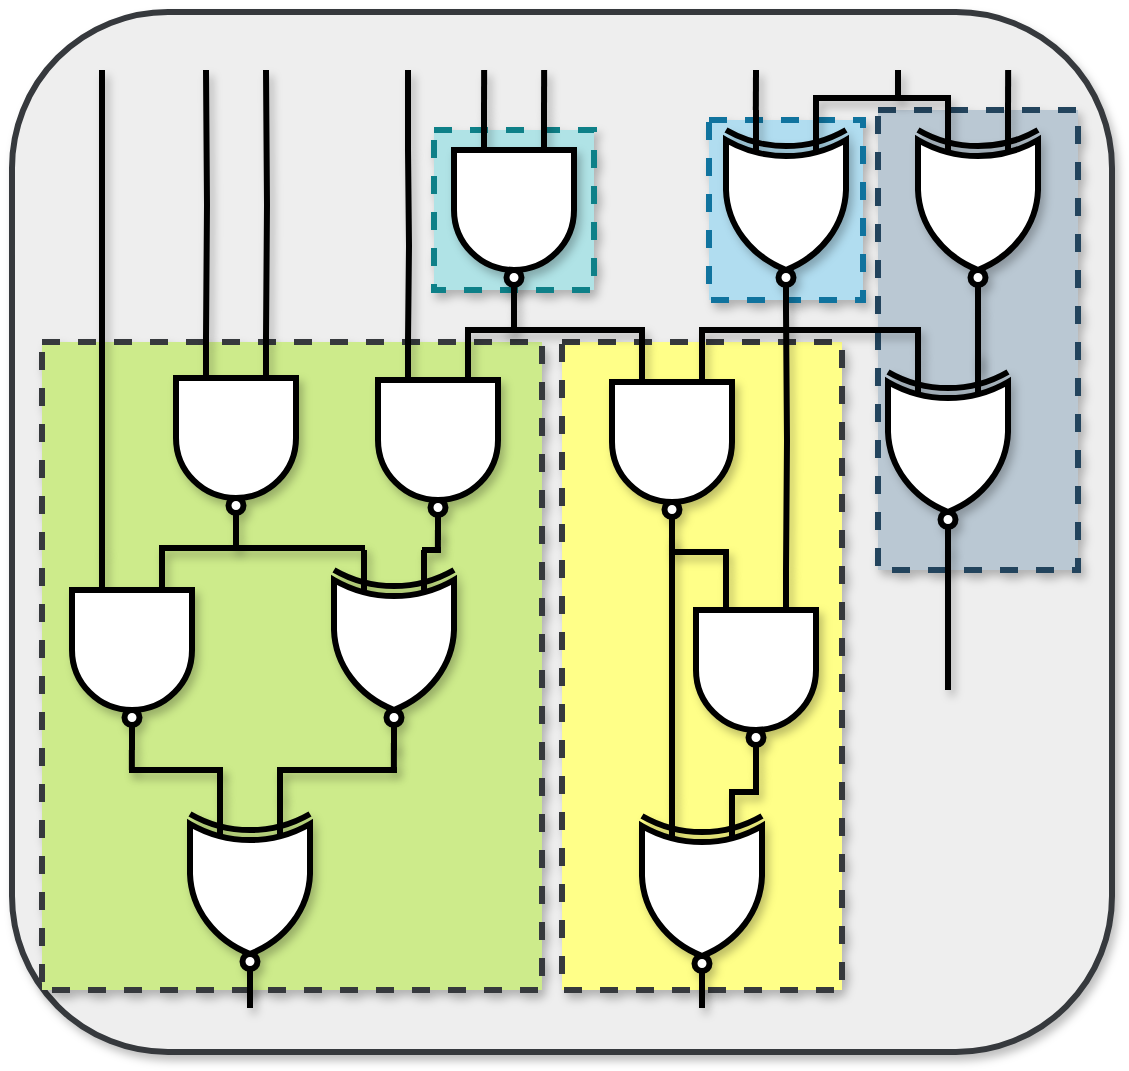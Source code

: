 <mxfile version="24.7.6">
  <diagram name="第 1 页" id="54Ioh9Ds5pnt8WXAeM8K">
    <mxGraphModel dx="1698" dy="1345" grid="1" gridSize="10" guides="1" tooltips="1" connect="1" arrows="1" fold="1" page="1" pageScale="1" pageWidth="600" pageHeight="550" math="0" shadow="0">
      <root>
        <mxCell id="0" />
        <mxCell id="1" parent="0" />
        <mxCell id="1KDJxvMvkZy1IDM3iAfp-2" value="" style="rounded=1;whiteSpace=wrap;html=1;shadow=1;strokeWidth=3;fillColor=#eeeeee;strokeColor=#36393d;" vertex="1" parent="1">
          <mxGeometry x="625" y="7" width="550" height="520" as="geometry" />
        </mxCell>
        <mxCell id="1KDJxvMvkZy1IDM3iAfp-3" value="" style="rounded=0;whiteSpace=wrap;html=1;dashed=1;strokeWidth=3;fillColor=#bac8d3;strokeColor=#23445d;shadow=1;" vertex="1" parent="1">
          <mxGeometry x="1058" y="56" width="100" height="230" as="geometry" />
        </mxCell>
        <mxCell id="1KDJxvMvkZy1IDM3iAfp-4" value="" style="rounded=0;whiteSpace=wrap;html=1;dashed=1;strokeWidth=3;fillColor=#ffff88;strokeColor=#36393d;shadow=1;" vertex="1" parent="1">
          <mxGeometry x="900" y="172" width="140" height="324" as="geometry" />
        </mxCell>
        <mxCell id="1KDJxvMvkZy1IDM3iAfp-5" value="" style="rounded=0;whiteSpace=wrap;html=1;dashed=1;strokeWidth=3;fillColor=#cdeb8b;strokeColor=#36393d;shadow=1;" vertex="1" parent="1">
          <mxGeometry x="640" y="172" width="250" height="324" as="geometry" />
        </mxCell>
        <mxCell id="1KDJxvMvkZy1IDM3iAfp-6" value="" style="group;shadow=1;" vertex="1" connectable="0" parent="1">
          <mxGeometry x="655" y="36" width="500" height="463" as="geometry" />
        </mxCell>
        <mxCell id="1KDJxvMvkZy1IDM3iAfp-7" value="" style="rounded=0;whiteSpace=wrap;html=1;dashed=1;strokeWidth=3;fillColor=#b1ddf0;strokeColor=#10739e;shadow=1;" vertex="1" parent="1KDJxvMvkZy1IDM3iAfp-6">
          <mxGeometry x="318.5" y="25" width="77" height="90" as="geometry" />
        </mxCell>
        <mxCell id="1KDJxvMvkZy1IDM3iAfp-8" value="" style="rounded=0;whiteSpace=wrap;html=1;dashed=1;strokeWidth=3;fillColor=#b0e3e6;strokeColor=#0e8088;shadow=1;" vertex="1" parent="1KDJxvMvkZy1IDM3iAfp-6">
          <mxGeometry x="181" y="30" width="80" height="80" as="geometry" />
        </mxCell>
        <mxCell id="1KDJxvMvkZy1IDM3iAfp-9" value="" style="verticalLabelPosition=bottom;shadow=1;dashed=0;align=center;html=1;verticalAlign=top;shape=mxgraph.electrical.logic_gates.logic_gate;operation=xor;negating=1;negSize=0.15;strokeWidth=3;direction=south;" vertex="1" parent="1KDJxvMvkZy1IDM3iAfp-6">
          <mxGeometry x="131" y="240" width="60" height="100" as="geometry" />
        </mxCell>
        <mxCell id="1KDJxvMvkZy1IDM3iAfp-10" value="" style="verticalLabelPosition=bottom;shadow=1;dashed=0;align=center;html=1;verticalAlign=top;shape=mxgraph.electrical.logic_gates.logic_gate;operation=and;negating=1;negSize=0.15;strokeWidth=3;direction=south;" vertex="1" parent="1KDJxvMvkZy1IDM3iAfp-6">
          <mxGeometry y="240" width="60" height="100" as="geometry" />
        </mxCell>
        <mxCell id="1KDJxvMvkZy1IDM3iAfp-11" value="" style="verticalLabelPosition=bottom;shadow=1;dashed=0;align=center;html=1;verticalAlign=top;shape=mxgraph.electrical.logic_gates.logic_gate;operation=and;negating=1;negSize=0.15;strokeWidth=3;direction=south;" vertex="1" parent="1KDJxvMvkZy1IDM3iAfp-6">
          <mxGeometry x="52" y="134" width="60" height="100" as="geometry" />
        </mxCell>
        <mxCell id="1KDJxvMvkZy1IDM3iAfp-12" value="" style="endArrow=none;html=1;rounded=0;entryX=1;entryY=0.5;entryDx=0;entryDy=0;entryPerimeter=0;strokeWidth=3;shadow=1;" edge="1" parent="1KDJxvMvkZy1IDM3iAfp-6" target="1KDJxvMvkZy1IDM3iAfp-11">
          <mxGeometry width="50" height="50" relative="1" as="geometry">
            <mxPoint x="82" y="240" as="sourcePoint" />
            <mxPoint x="82" y="329" as="targetPoint" />
          </mxGeometry>
        </mxCell>
        <mxCell id="1KDJxvMvkZy1IDM3iAfp-13" value="" style="verticalLabelPosition=bottom;shadow=1;dashed=0;align=center;html=1;verticalAlign=top;shape=mxgraph.electrical.logic_gates.logic_gate;operation=xor;negating=1;negSize=0.15;strokeWidth=3;direction=south;" vertex="1" parent="1KDJxvMvkZy1IDM3iAfp-6">
          <mxGeometry x="59" y="362" width="60" height="100" as="geometry" />
        </mxCell>
        <mxCell id="1KDJxvMvkZy1IDM3iAfp-14" value="" style="endArrow=none;html=1;rounded=0;strokeWidth=3;entryX=0;entryY=0.75;entryDx=0;entryDy=0;entryPerimeter=0;edgeStyle=orthogonalEdgeStyle;shadow=1;" edge="1" parent="1KDJxvMvkZy1IDM3iAfp-6" target="1KDJxvMvkZy1IDM3iAfp-10">
          <mxGeometry width="50" height="50" relative="1" as="geometry">
            <mxPoint x="15" as="sourcePoint" />
            <mxPoint x="-9" y="238" as="targetPoint" />
            <Array as="points">
              <mxPoint x="15" y="8" />
            </Array>
          </mxGeometry>
        </mxCell>
        <mxCell id="1KDJxvMvkZy1IDM3iAfp-15" value="" style="endArrow=none;html=1;rounded=0;strokeWidth=3;entryX=0;entryY=0.75;entryDx=0;entryDy=0;entryPerimeter=0;edgeStyle=orthogonalEdgeStyle;shadow=1;" edge="1" parent="1KDJxvMvkZy1IDM3iAfp-6" target="1KDJxvMvkZy1IDM3iAfp-11">
          <mxGeometry width="50" height="50" relative="1" as="geometry">
            <mxPoint x="67" as="sourcePoint" />
            <mxPoint x="72" y="119" as="targetPoint" />
          </mxGeometry>
        </mxCell>
        <mxCell id="1KDJxvMvkZy1IDM3iAfp-16" value="" style="endArrow=none;html=1;rounded=0;strokeWidth=3;entryX=0;entryY=0.25;entryDx=0;entryDy=0;entryPerimeter=0;edgeStyle=orthogonalEdgeStyle;shadow=1;" edge="1" parent="1KDJxvMvkZy1IDM3iAfp-6" target="1KDJxvMvkZy1IDM3iAfp-11">
          <mxGeometry width="50" height="50" relative="1" as="geometry">
            <mxPoint x="97" as="sourcePoint" />
            <mxPoint x="77" y="149" as="targetPoint" />
          </mxGeometry>
        </mxCell>
        <mxCell id="1KDJxvMvkZy1IDM3iAfp-17" value="" style="verticalLabelPosition=bottom;shadow=1;dashed=0;align=center;html=1;verticalAlign=top;shape=mxgraph.electrical.logic_gates.logic_gate;operation=and;negating=1;negSize=0.15;strokeWidth=3;direction=south;" vertex="1" parent="1KDJxvMvkZy1IDM3iAfp-6">
          <mxGeometry x="153" y="135" width="60" height="100" as="geometry" />
        </mxCell>
        <mxCell id="1KDJxvMvkZy1IDM3iAfp-18" value="" style="endArrow=none;html=1;rounded=0;strokeWidth=3;shadow=1;" edge="1" parent="1KDJxvMvkZy1IDM3iAfp-6">
          <mxGeometry width="50" height="50" relative="1" as="geometry">
            <mxPoint x="184.5" y="240" as="sourcePoint" />
            <mxPoint x="175" y="240" as="targetPoint" />
          </mxGeometry>
        </mxCell>
        <mxCell id="1KDJxvMvkZy1IDM3iAfp-19" value="" style="endArrow=none;html=1;rounded=0;strokeWidth=3;entryX=0;entryY=0.75;entryDx=0;entryDy=0;entryPerimeter=0;edgeStyle=orthogonalEdgeStyle;shadow=1;" edge="1" parent="1KDJxvMvkZy1IDM3iAfp-6" target="1KDJxvMvkZy1IDM3iAfp-17">
          <mxGeometry width="50" height="50" relative="1" as="geometry">
            <mxPoint x="168" y="40" as="sourcePoint" />
            <mxPoint x="163" y="130" as="targetPoint" />
          </mxGeometry>
        </mxCell>
        <mxCell id="1KDJxvMvkZy1IDM3iAfp-20" value="" style="verticalLabelPosition=bottom;shadow=1;dashed=0;align=center;html=1;verticalAlign=top;shape=mxgraph.electrical.logic_gates.logic_gate;operation=and;negating=1;negSize=0.15;strokeWidth=3;direction=south;" vertex="1" parent="1KDJxvMvkZy1IDM3iAfp-6">
          <mxGeometry x="191" y="20" width="60" height="100" as="geometry" />
        </mxCell>
        <mxCell id="1KDJxvMvkZy1IDM3iAfp-21" value="" style="endArrow=none;html=1;rounded=0;strokeWidth=3;entryX=0;entryY=0.25;entryDx=0;entryDy=0;entryPerimeter=0;edgeStyle=orthogonalEdgeStyle;exitX=1;exitY=0.5;exitDx=0;exitDy=0;exitPerimeter=0;shadow=1;" edge="1" parent="1KDJxvMvkZy1IDM3iAfp-6" source="1KDJxvMvkZy1IDM3iAfp-20" target="1KDJxvMvkZy1IDM3iAfp-17">
          <mxGeometry width="50" height="50" relative="1" as="geometry">
            <mxPoint x="140" y="50" as="sourcePoint" />
            <mxPoint x="140" y="140" as="targetPoint" />
          </mxGeometry>
        </mxCell>
        <mxCell id="1KDJxvMvkZy1IDM3iAfp-22" value="" style="verticalLabelPosition=bottom;shadow=1;dashed=0;align=center;html=1;verticalAlign=top;shape=mxgraph.electrical.logic_gates.logic_gate;operation=and;negating=1;negSize=0.15;strokeWidth=3;direction=south;" vertex="1" parent="1KDJxvMvkZy1IDM3iAfp-6">
          <mxGeometry x="270" y="136" width="60" height="100" as="geometry" />
        </mxCell>
        <mxCell id="1KDJxvMvkZy1IDM3iAfp-23" value="" style="endArrow=none;html=1;rounded=0;strokeWidth=3;edgeStyle=orthogonalEdgeStyle;exitX=0;exitY=0.75;exitDx=0;exitDy=0;exitPerimeter=0;shadow=1;" edge="1" parent="1KDJxvMvkZy1IDM3iAfp-6" source="1KDJxvMvkZy1IDM3iAfp-22">
          <mxGeometry width="50" height="50" relative="1" as="geometry">
            <mxPoint x="275" y="139" as="sourcePoint" />
            <mxPoint x="215" y="130" as="targetPoint" />
            <Array as="points">
              <mxPoint x="285" y="130" />
            </Array>
          </mxGeometry>
        </mxCell>
        <mxCell id="1KDJxvMvkZy1IDM3iAfp-24" value="" style="verticalLabelPosition=bottom;shadow=1;dashed=0;align=center;html=1;verticalAlign=top;shape=mxgraph.electrical.logic_gates.logic_gate;operation=xor;negating=1;negSize=0.15;strokeWidth=3;direction=south;" vertex="1" parent="1KDJxvMvkZy1IDM3iAfp-6">
          <mxGeometry x="285" y="363" width="60" height="100" as="geometry" />
        </mxCell>
        <mxCell id="1KDJxvMvkZy1IDM3iAfp-25" value="" style="endArrow=none;html=1;rounded=0;strokeWidth=3;entryX=0;entryY=0.75;entryDx=0;entryDy=0;entryPerimeter=0;edgeStyle=orthogonalEdgeStyle;exitX=1;exitY=0.5;exitDx=0;exitDy=0;exitPerimeter=0;shadow=1;" edge="1" parent="1KDJxvMvkZy1IDM3iAfp-6" source="1KDJxvMvkZy1IDM3iAfp-22" target="1KDJxvMvkZy1IDM3iAfp-24">
          <mxGeometry width="50" height="50" relative="1" as="geometry">
            <mxPoint x="280" y="220" as="sourcePoint" />
            <mxPoint x="280" y="460" as="targetPoint" />
          </mxGeometry>
        </mxCell>
        <mxCell id="1KDJxvMvkZy1IDM3iAfp-26" value="" style="endArrow=none;html=1;rounded=0;strokeWidth=3;shadow=1;" edge="1" parent="1KDJxvMvkZy1IDM3iAfp-6">
          <mxGeometry width="50" height="50" relative="1" as="geometry">
            <mxPoint x="43.5" y="239" as="sourcePoint" />
            <mxPoint x="146.5" y="239" as="targetPoint" />
          </mxGeometry>
        </mxCell>
        <mxCell id="1KDJxvMvkZy1IDM3iAfp-27" value="" style="verticalLabelPosition=bottom;shadow=1;dashed=0;align=center;html=1;verticalAlign=top;shape=mxgraph.electrical.logic_gates.logic_gate;operation=and;negating=1;negSize=0.15;strokeWidth=3;direction=south;" vertex="1" parent="1KDJxvMvkZy1IDM3iAfp-6">
          <mxGeometry x="312" y="250" width="60" height="100" as="geometry" />
        </mxCell>
        <mxCell id="1KDJxvMvkZy1IDM3iAfp-28" value="" style="endArrow=none;html=1;rounded=0;strokeWidth=3;edgeStyle=orthogonalEdgeStyle;exitX=0;exitY=0.75;exitDx=0;exitDy=0;exitPerimeter=0;shadow=1;" edge="1" parent="1KDJxvMvkZy1IDM3iAfp-6" source="1KDJxvMvkZy1IDM3iAfp-27">
          <mxGeometry width="50" height="50" relative="1" as="geometry">
            <mxPoint x="344.99" y="250" as="sourcePoint" />
            <mxPoint x="299.99" y="234" as="targetPoint" />
            <Array as="points">
              <mxPoint x="327" y="241" />
              <mxPoint x="300" y="241" />
            </Array>
          </mxGeometry>
        </mxCell>
        <mxCell id="1KDJxvMvkZy1IDM3iAfp-29" value="" style="verticalLabelPosition=bottom;shadow=1;dashed=0;align=center;html=1;verticalAlign=top;shape=mxgraph.electrical.logic_gates.logic_gate;operation=xor;negating=1;negSize=0.15;strokeWidth=3;direction=south;" vertex="1" parent="1KDJxvMvkZy1IDM3iAfp-6">
          <mxGeometry x="327" y="20" width="60" height="100" as="geometry" />
        </mxCell>
        <mxCell id="1KDJxvMvkZy1IDM3iAfp-30" value="" style="verticalLabelPosition=bottom;shadow=1;dashed=0;align=center;html=1;verticalAlign=top;shape=mxgraph.electrical.logic_gates.logic_gate;operation=xor;negating=1;negSize=0.15;strokeWidth=3;direction=south;" vertex="1" parent="1KDJxvMvkZy1IDM3iAfp-6">
          <mxGeometry x="423" y="20" width="60" height="100" as="geometry" />
        </mxCell>
        <mxCell id="1KDJxvMvkZy1IDM3iAfp-31" value="" style="endArrow=none;html=1;rounded=0;strokeWidth=3;entryX=0;entryY=0.25;entryDx=0;entryDy=0;entryPerimeter=0;edgeStyle=orthogonalEdgeStyle;shadow=1;" edge="1" parent="1KDJxvMvkZy1IDM3iAfp-6" target="1KDJxvMvkZy1IDM3iAfp-27">
          <mxGeometry width="50" height="50" relative="1" as="geometry">
            <mxPoint x="357" y="120" as="sourcePoint" />
            <mxPoint x="356.71" y="250" as="targetPoint" />
          </mxGeometry>
        </mxCell>
        <mxCell id="1KDJxvMvkZy1IDM3iAfp-32" value="" style="verticalLabelPosition=bottom;shadow=1;dashed=0;align=center;html=1;verticalAlign=top;shape=mxgraph.electrical.logic_gates.logic_gate;operation=xor;negating=1;negSize=0.15;strokeWidth=3;direction=south;" vertex="1" parent="1KDJxvMvkZy1IDM3iAfp-6">
          <mxGeometry x="408" y="141" width="60" height="100" as="geometry" />
        </mxCell>
        <mxCell id="1KDJxvMvkZy1IDM3iAfp-33" value="" style="endArrow=none;html=1;rounded=0;strokeWidth=3;exitX=1;exitY=0.5;exitDx=0;exitDy=0;exitPerimeter=0;entryX=0.09;entryY=0.25;entryDx=0;entryDy=0;entryPerimeter=0;shadow=1;" edge="1" parent="1KDJxvMvkZy1IDM3iAfp-6" source="1KDJxvMvkZy1IDM3iAfp-30" target="1KDJxvMvkZy1IDM3iAfp-32">
          <mxGeometry width="50" height="50" relative="1" as="geometry">
            <mxPoint x="348" y="130" as="sourcePoint" />
            <mxPoint x="453" y="140" as="targetPoint" />
          </mxGeometry>
        </mxCell>
        <mxCell id="1KDJxvMvkZy1IDM3iAfp-34" value="" style="endArrow=none;html=1;rounded=0;strokeWidth=3;edgeStyle=orthogonalEdgeStyle;exitX=0;exitY=0.75;exitDx=0;exitDy=0;exitPerimeter=0;entryX=0;entryY=0.25;entryDx=0;entryDy=0;entryPerimeter=0;shadow=1;" edge="1" parent="1KDJxvMvkZy1IDM3iAfp-6" source="1KDJxvMvkZy1IDM3iAfp-32" target="1KDJxvMvkZy1IDM3iAfp-22">
          <mxGeometry width="50" height="50" relative="1" as="geometry">
            <mxPoint x="404.99" y="126" as="sourcePoint" />
            <mxPoint x="359.99" y="110" as="targetPoint" />
            <Array as="points">
              <mxPoint x="423" y="130" />
              <mxPoint x="315" y="130" />
            </Array>
          </mxGeometry>
        </mxCell>
        <mxCell id="1KDJxvMvkZy1IDM3iAfp-35" value="" style="endArrow=none;html=1;rounded=0;strokeWidth=3;exitX=0.986;exitY=0.5;exitDx=0;exitDy=0;exitPerimeter=0;shadow=1;" edge="1" parent="1KDJxvMvkZy1IDM3iAfp-6" source="1KDJxvMvkZy1IDM3iAfp-32">
          <mxGeometry width="50" height="50" relative="1" as="geometry">
            <mxPoint x="437.71" y="241" as="sourcePoint" />
            <mxPoint x="438" y="310" as="targetPoint" />
          </mxGeometry>
        </mxCell>
        <mxCell id="1KDJxvMvkZy1IDM3iAfp-36" value="" style="endArrow=none;html=1;rounded=0;strokeWidth=3;edgeStyle=orthogonalEdgeStyle;exitX=0;exitY=0.75;exitDx=0;exitDy=0;exitPerimeter=0;entryX=0;entryY=0.25;entryDx=0;entryDy=0;entryPerimeter=0;shadow=1;" edge="1" parent="1KDJxvMvkZy1IDM3iAfp-6" source="1KDJxvMvkZy1IDM3iAfp-30">
          <mxGeometry width="50" height="50" relative="1" as="geometry">
            <mxPoint x="517" y="25" as="sourcePoint" />
            <mxPoint x="372" y="20" as="targetPoint" />
            <Array as="points">
              <mxPoint x="438" y="14" />
              <mxPoint x="372" y="14" />
            </Array>
          </mxGeometry>
        </mxCell>
        <mxCell id="1KDJxvMvkZy1IDM3iAfp-37" value="" style="endArrow=none;html=1;rounded=0;strokeWidth=3;entryX=0.09;entryY=0.25;entryDx=0;entryDy=0;entryPerimeter=0;shadow=1;" edge="1" parent="1KDJxvMvkZy1IDM3iAfp-6">
          <mxGeometry width="50" height="50" relative="1" as="geometry">
            <mxPoint x="413" as="sourcePoint" />
            <mxPoint x="413" y="15" as="targetPoint" />
          </mxGeometry>
        </mxCell>
        <mxCell id="1KDJxvMvkZy1IDM3iAfp-38" value="" style="endArrow=none;html=1;rounded=0;strokeWidth=3;entryX=0.09;entryY=0.25;entryDx=0;entryDy=0;entryPerimeter=0;shadow=1;" edge="1" parent="1KDJxvMvkZy1IDM3iAfp-6">
          <mxGeometry width="50" height="50" relative="1" as="geometry">
            <mxPoint x="342" as="sourcePoint" />
            <mxPoint x="341.92" y="20" as="targetPoint" />
          </mxGeometry>
        </mxCell>
        <mxCell id="1KDJxvMvkZy1IDM3iAfp-39" value="" style="endArrow=none;html=1;rounded=0;strokeWidth=3;entryX=0.09;entryY=0.25;entryDx=0;entryDy=0;entryPerimeter=0;shadow=1;" edge="1" parent="1KDJxvMvkZy1IDM3iAfp-6">
          <mxGeometry width="50" height="50" relative="1" as="geometry">
            <mxPoint x="468.08" as="sourcePoint" />
            <mxPoint x="468" y="20" as="targetPoint" />
          </mxGeometry>
        </mxCell>
        <mxCell id="1KDJxvMvkZy1IDM3iAfp-40" value="" style="endArrow=none;html=1;rounded=0;strokeWidth=3;entryX=0.09;entryY=0.25;entryDx=0;entryDy=0;entryPerimeter=0;shadow=1;" edge="1" parent="1KDJxvMvkZy1IDM3iAfp-6">
          <mxGeometry width="50" height="50" relative="1" as="geometry">
            <mxPoint x="206.08" as="sourcePoint" />
            <mxPoint x="206" y="20" as="targetPoint" />
          </mxGeometry>
        </mxCell>
        <mxCell id="1KDJxvMvkZy1IDM3iAfp-41" value="" style="endArrow=none;html=1;rounded=0;strokeWidth=3;entryX=0.09;entryY=0.25;entryDx=0;entryDy=0;entryPerimeter=0;shadow=1;" edge="1" parent="1KDJxvMvkZy1IDM3iAfp-6">
          <mxGeometry width="50" height="50" relative="1" as="geometry">
            <mxPoint x="236.08" as="sourcePoint" />
            <mxPoint x="236" y="20" as="targetPoint" />
          </mxGeometry>
        </mxCell>
        <mxCell id="1KDJxvMvkZy1IDM3iAfp-42" value="" style="endArrow=none;html=1;rounded=0;strokeWidth=3;entryX=0.09;entryY=0.25;entryDx=0;entryDy=0;entryPerimeter=0;shadow=1;" edge="1" parent="1KDJxvMvkZy1IDM3iAfp-6">
          <mxGeometry width="50" height="50" relative="1" as="geometry">
            <mxPoint x="168" as="sourcePoint" />
            <mxPoint x="168" y="40" as="targetPoint" />
          </mxGeometry>
        </mxCell>
        <mxCell id="1KDJxvMvkZy1IDM3iAfp-43" value="" style="endArrow=none;html=1;rounded=0;strokeWidth=3;shadow=1;" edge="1" parent="1KDJxvMvkZy1IDM3iAfp-6">
          <mxGeometry width="50" height="50" relative="1" as="geometry">
            <mxPoint x="182.95" y="240" as="sourcePoint" />
            <mxPoint x="182.95" y="230" as="targetPoint" />
            <Array as="points">
              <mxPoint x="182.95" y="240" />
            </Array>
          </mxGeometry>
        </mxCell>
        <mxCell id="1KDJxvMvkZy1IDM3iAfp-44" value="" style="endArrow=none;html=1;rounded=0;strokeWidth=3;edgeStyle=orthogonalEdgeStyle;exitX=1;exitY=0.5;exitDx=0;exitDy=0;exitPerimeter=0;entryX=0;entryY=0.25;entryDx=0;entryDy=0;entryPerimeter=0;shadow=1;" edge="1" parent="1KDJxvMvkZy1IDM3iAfp-6" source="1KDJxvMvkZy1IDM3iAfp-27" target="1KDJxvMvkZy1IDM3iAfp-24">
          <mxGeometry width="50" height="50" relative="1" as="geometry">
            <mxPoint x="357.01" y="370" as="sourcePoint" />
            <mxPoint x="330" y="354" as="targetPoint" />
            <Array as="points">
              <mxPoint x="342" y="361" />
              <mxPoint x="330" y="361" />
            </Array>
          </mxGeometry>
        </mxCell>
        <mxCell id="1KDJxvMvkZy1IDM3iAfp-45" value="" style="endArrow=none;html=1;rounded=0;strokeWidth=3;shadow=1;" edge="1" parent="1KDJxvMvkZy1IDM3iAfp-6">
          <mxGeometry width="50" height="50" relative="1" as="geometry">
            <mxPoint x="28.5" y="350" as="sourcePoint" />
            <mxPoint x="75.5" y="350" as="targetPoint" />
          </mxGeometry>
        </mxCell>
        <mxCell id="1KDJxvMvkZy1IDM3iAfp-46" value="" style="endArrow=none;html=1;rounded=0;strokeWidth=3;shadow=1;" edge="1" parent="1KDJxvMvkZy1IDM3iAfp-6">
          <mxGeometry width="50" height="50" relative="1" as="geometry">
            <mxPoint x="102.5" y="350" as="sourcePoint" />
            <mxPoint x="162.5" y="350" as="targetPoint" />
          </mxGeometry>
        </mxCell>
        <mxCell id="1KDJxvMvkZy1IDM3iAfp-47" value="" style="endArrow=none;html=1;rounded=0;strokeWidth=3;shadow=1;" edge="1" parent="1KDJxvMvkZy1IDM3iAfp-6">
          <mxGeometry width="50" height="50" relative="1" as="geometry">
            <mxPoint x="29.93" y="340" as="sourcePoint" />
            <mxPoint x="29.93" y="350" as="targetPoint" />
          </mxGeometry>
        </mxCell>
        <mxCell id="1KDJxvMvkZy1IDM3iAfp-48" value="" style="endArrow=none;html=1;rounded=0;strokeWidth=3;entryX=0;entryY=0.75;entryDx=0;entryDy=0;entryPerimeter=0;shadow=1;" edge="1" parent="1KDJxvMvkZy1IDM3iAfp-6" target="1KDJxvMvkZy1IDM3iAfp-13">
          <mxGeometry width="50" height="50" relative="1" as="geometry">
            <mxPoint x="74" y="350" as="sourcePoint" />
            <mxPoint x="81.9" y="363.5" as="targetPoint" />
          </mxGeometry>
        </mxCell>
        <mxCell id="1KDJxvMvkZy1IDM3iAfp-49" value="" style="endArrow=none;html=1;rounded=0;strokeWidth=3;entryX=0;entryY=0.75;entryDx=0;entryDy=0;entryPerimeter=0;shadow=1;" edge="1" parent="1KDJxvMvkZy1IDM3iAfp-6">
          <mxGeometry width="50" height="50" relative="1" as="geometry">
            <mxPoint x="104" y="350" as="sourcePoint" />
            <mxPoint x="104" y="363.5" as="targetPoint" />
          </mxGeometry>
        </mxCell>
        <mxCell id="1KDJxvMvkZy1IDM3iAfp-50" value="" style="endArrow=none;html=1;rounded=0;strokeWidth=3;entryX=0;entryY=0.75;entryDx=0;entryDy=0;entryPerimeter=0;shadow=1;" edge="1" parent="1KDJxvMvkZy1IDM3iAfp-6">
          <mxGeometry width="50" height="50" relative="1" as="geometry">
            <mxPoint x="160.94" y="336.5" as="sourcePoint" />
            <mxPoint x="160.94" y="350" as="targetPoint" />
          </mxGeometry>
        </mxCell>
        <mxCell id="1KDJxvMvkZy1IDM3iAfp-51" value="" style="endArrow=none;html=1;rounded=0;strokeWidth=3;entryX=0;entryY=0.75;entryDx=0;entryDy=0;entryPerimeter=0;shadow=1;" edge="1" parent="1KDJxvMvkZy1IDM3iAfp-6">
          <mxGeometry width="50" height="50" relative="1" as="geometry">
            <mxPoint x="315" y="457" as="sourcePoint" />
            <mxPoint x="315" y="469" as="targetPoint" />
          </mxGeometry>
        </mxCell>
        <mxCell id="1KDJxvMvkZy1IDM3iAfp-52" value="" style="endArrow=none;html=1;rounded=0;strokeWidth=3;entryX=0;entryY=0.75;entryDx=0;entryDy=0;entryPerimeter=0;shadow=1;" edge="1" parent="1">
          <mxGeometry width="50" height="50" relative="1" as="geometry">
            <mxPoint x="744" y="493" as="sourcePoint" />
            <mxPoint x="744" y="505" as="targetPoint" />
          </mxGeometry>
        </mxCell>
      </root>
    </mxGraphModel>
  </diagram>
</mxfile>
